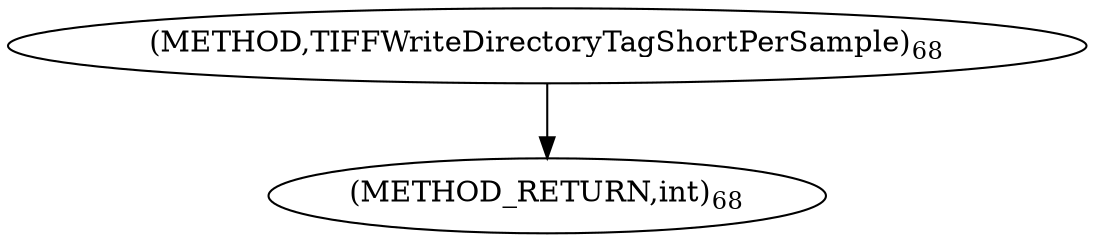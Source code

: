 digraph "TIFFWriteDirectoryTagShortPerSample" {  
"63999" [label = <(METHOD,TIFFWriteDirectoryTagShortPerSample)<SUB>68</SUB>> ]
"64005" [label = <(METHOD_RETURN,int)<SUB>68</SUB>> ]
  "63999" -> "64005" 
}
